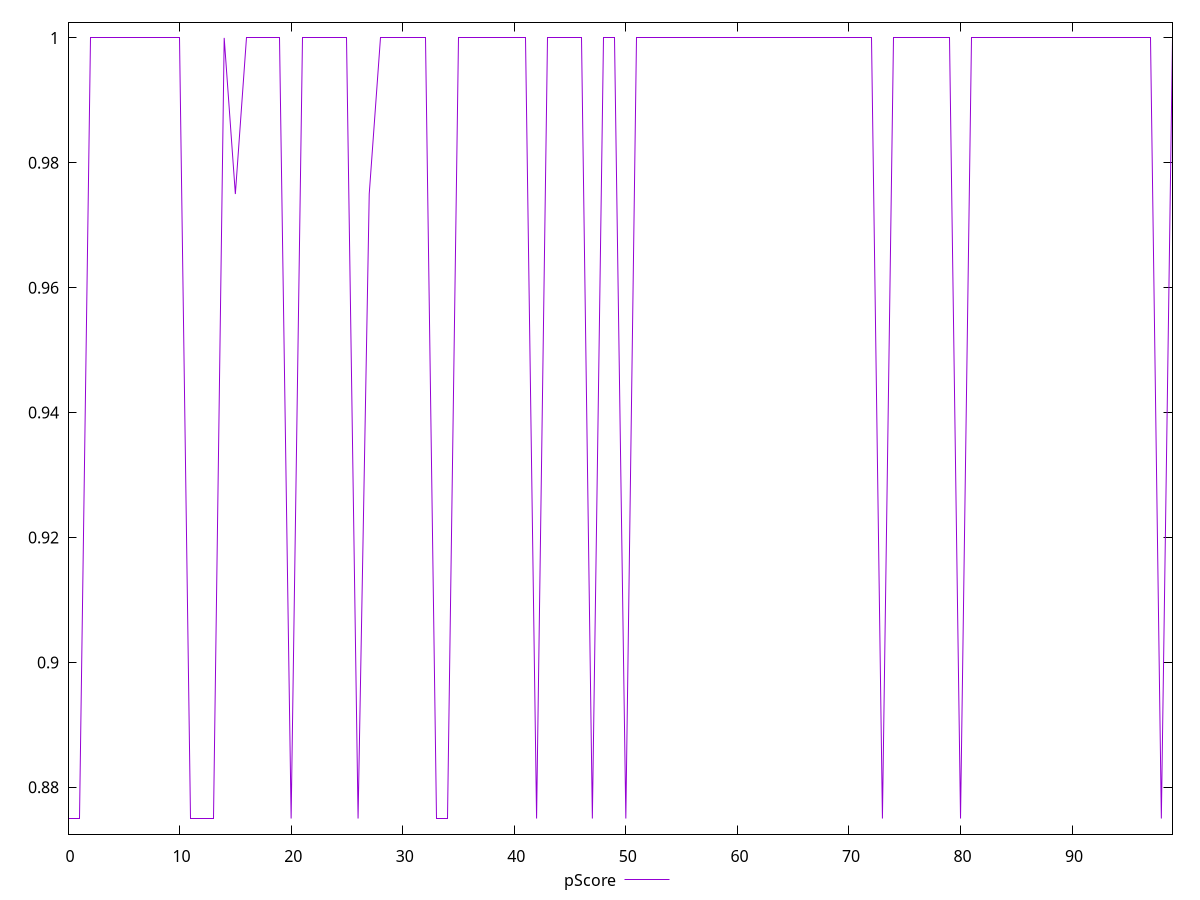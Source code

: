 reset

$pScore <<EOF
0 0.875
1 0.875
2 1
3 1
4 1
5 1
6 1
7 1
8 1
9 1
10 1
11 0.875
12 0.875
13 0.875
14 1
15 0.975
16 1
17 1
18 1
19 1
20 0.875
21 1
22 1
23 1
24 1
25 1
26 0.875
27 0.975
28 1
29 1
30 1
31 1
32 1
33 0.875
34 0.875
35 1
36 1
37 1
38 1
39 1
40 1
41 1
42 0.875
43 1
44 1
45 1
46 1
47 0.875
48 1
49 1
50 0.875
51 1
52 1
53 1
54 1
55 1
56 1
57 1
58 1
59 1
60 1
61 1
62 1
63 1
64 1
65 1
66 1
67 1
68 1
69 1
70 1
71 1
72 1
73 0.875
74 1
75 1
76 1
77 1
78 1
79 1
80 0.875
81 1
82 1
83 1
84 1
85 1
86 1
87 1
88 1
89 1
90 1
91 1
92 1
93 1
94 1
95 1
96 1
97 1
98 0.875
99 1
EOF

set key outside below
set xrange [0:99]
set yrange [0.8725:1.0025]
set trange [0.8725:1.0025]
set terminal svg size 640, 500 enhanced background rgb 'white'
set output "report_00017_2021-02-10T15-08-03.406Z/unminified-css/samples/pages+cached/pScore/values.svg"

plot $pScore title "pScore" with line

reset
